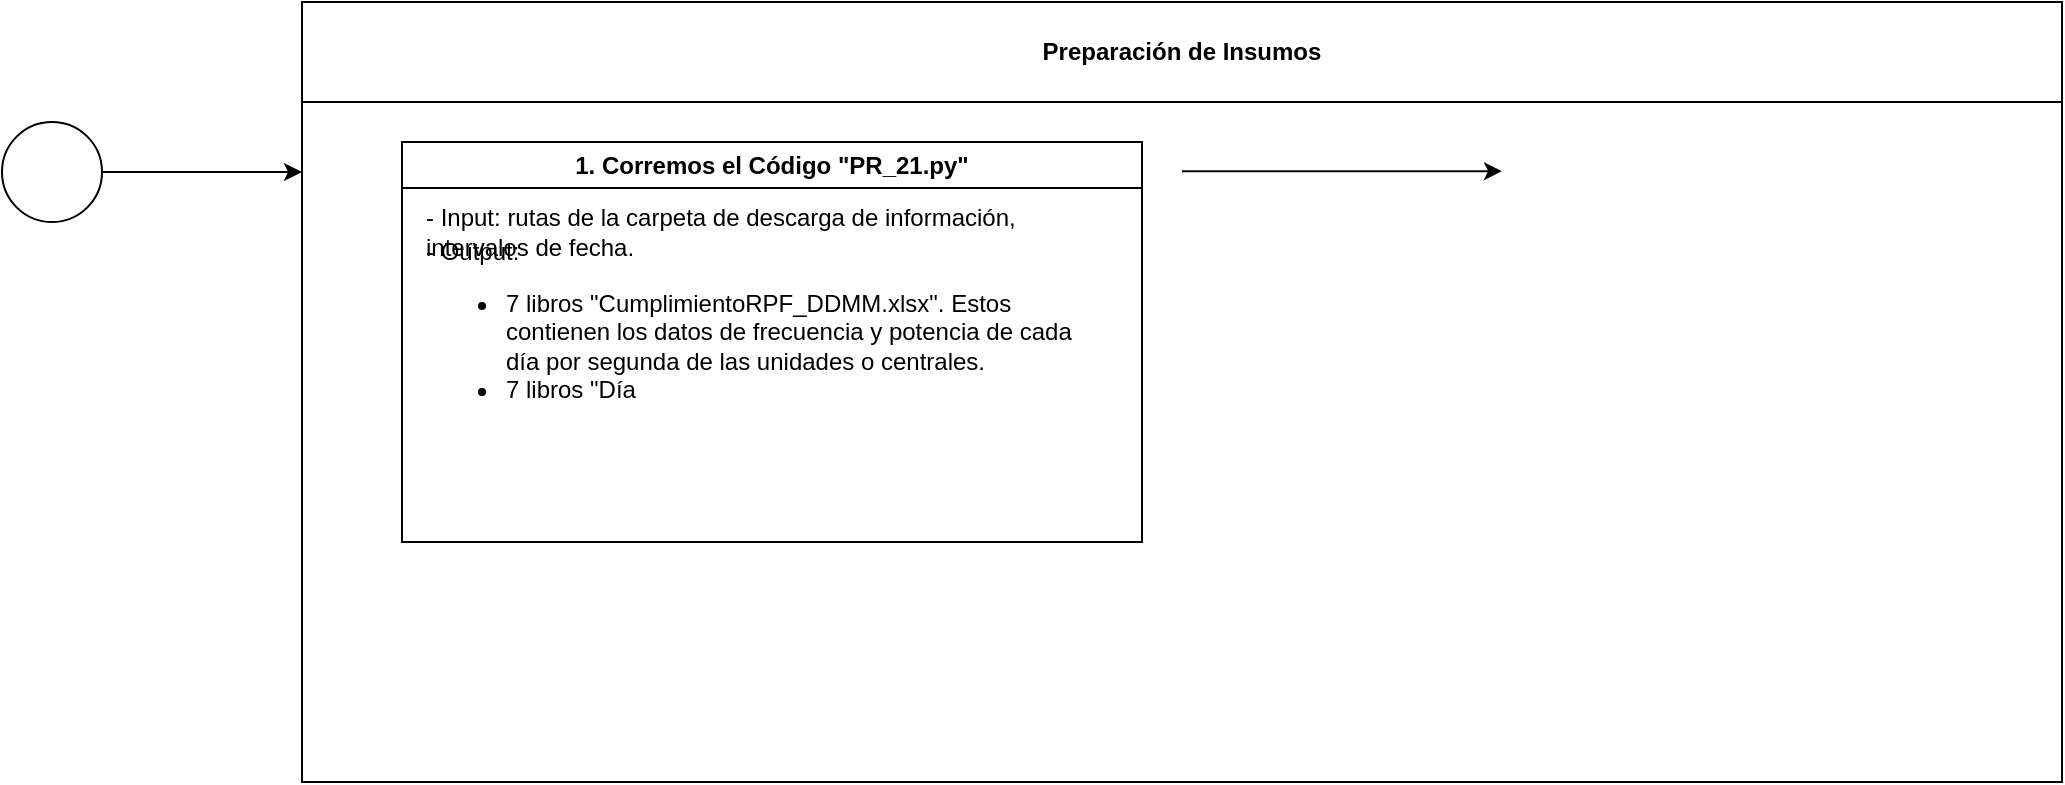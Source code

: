 <mxfile version="24.7.16">
  <diagram name="Page-1" id="2a216829-ef6e-dabb-86c1-c78162f3ba2b">
    <mxGraphModel dx="875" dy="471" grid="1" gridSize="10" guides="1" tooltips="1" connect="1" arrows="1" fold="1" page="1" pageScale="1" pageWidth="850" pageHeight="1100" background="none" math="0" shadow="0">
      <root>
        <mxCell id="0" />
        <mxCell id="1" parent="0" />
        <mxCell id="7a84cebc1def654-1" value="" style="shape=mxgraph.bpmn.shape;html=1;verticalLabelPosition=bottom;labelBackgroundColor=#ffffff;verticalAlign=top;perimeter=ellipsePerimeter;outline=standard;symbol=general;" parent="1" vertex="1">
          <mxGeometry x="110" y="440" width="50" height="50" as="geometry" />
        </mxCell>
        <mxCell id="7a84cebc1def654-36" style="edgeStyle=orthogonalEdgeStyle;rounded=0;html=1;jettySize=auto;orthogonalLoop=1;" parent="1" source="7a84cebc1def654-1" edge="1">
          <mxGeometry relative="1" as="geometry">
            <mxPoint x="260" y="465.0" as="targetPoint" />
          </mxGeometry>
        </mxCell>
        <mxCell id="7a84cebc1def654-39" style="edgeStyle=orthogonalEdgeStyle;rounded=0;html=1;jettySize=auto;orthogonalLoop=1;" parent="1" edge="1">
          <mxGeometry relative="1" as="geometry">
            <mxPoint x="700" y="464.58" as="sourcePoint" />
            <mxPoint x="860" y="464.58" as="targetPoint" />
          </mxGeometry>
        </mxCell>
        <mxCell id="X71FGkDf6fn_2zIbJ8EK-3" value="Preparación de Insumos" style="swimlane;whiteSpace=wrap;html=1;startSize=50;" vertex="1" parent="1">
          <mxGeometry x="260" y="380" width="880" height="390" as="geometry">
            <mxRectangle x="360" y="570" width="180" height="30" as="alternateBounds" />
          </mxGeometry>
        </mxCell>
        <mxCell id="X71FGkDf6fn_2zIbJ8EK-9" value="1. Corremos el Código &quot;PR_21.py&quot;" style="swimlane;whiteSpace=wrap;html=1;" vertex="1" parent="X71FGkDf6fn_2zIbJ8EK-3">
          <mxGeometry x="50" y="70" width="370" height="200" as="geometry">
            <mxRectangle x="50" y="70" width="230" height="30" as="alternateBounds" />
          </mxGeometry>
        </mxCell>
        <mxCell id="X71FGkDf6fn_2zIbJ8EK-10" value="- Input: rutas de la carpeta de descarga de información, intervalos de fecha." style="text;html=1;align=left;verticalAlign=middle;whiteSpace=wrap;rounded=0;" vertex="1" parent="X71FGkDf6fn_2zIbJ8EK-9">
          <mxGeometry x="10" y="30" width="350" height="30" as="geometry" />
        </mxCell>
        <mxCell id="X71FGkDf6fn_2zIbJ8EK-12" value="- Output:&amp;nbsp;&lt;div&gt;&lt;ul&gt;&lt;li&gt;7 libros &quot;CumplimientoRPF_DDMM.xlsx&quot;. Estos contienen los datos de frecuencia y potencia de cada día por segunda de las unidades o centrales.&lt;/li&gt;&lt;li&gt;7 libros &quot;Día&amp;nbsp;&lt;/li&gt;&lt;/ul&gt;&lt;/div&gt;" style="text;html=1;align=left;verticalAlign=middle;whiteSpace=wrap;rounded=0;" vertex="1" parent="X71FGkDf6fn_2zIbJ8EK-9">
          <mxGeometry x="10" y="70" width="330" height="50" as="geometry" />
        </mxCell>
      </root>
    </mxGraphModel>
  </diagram>
</mxfile>
